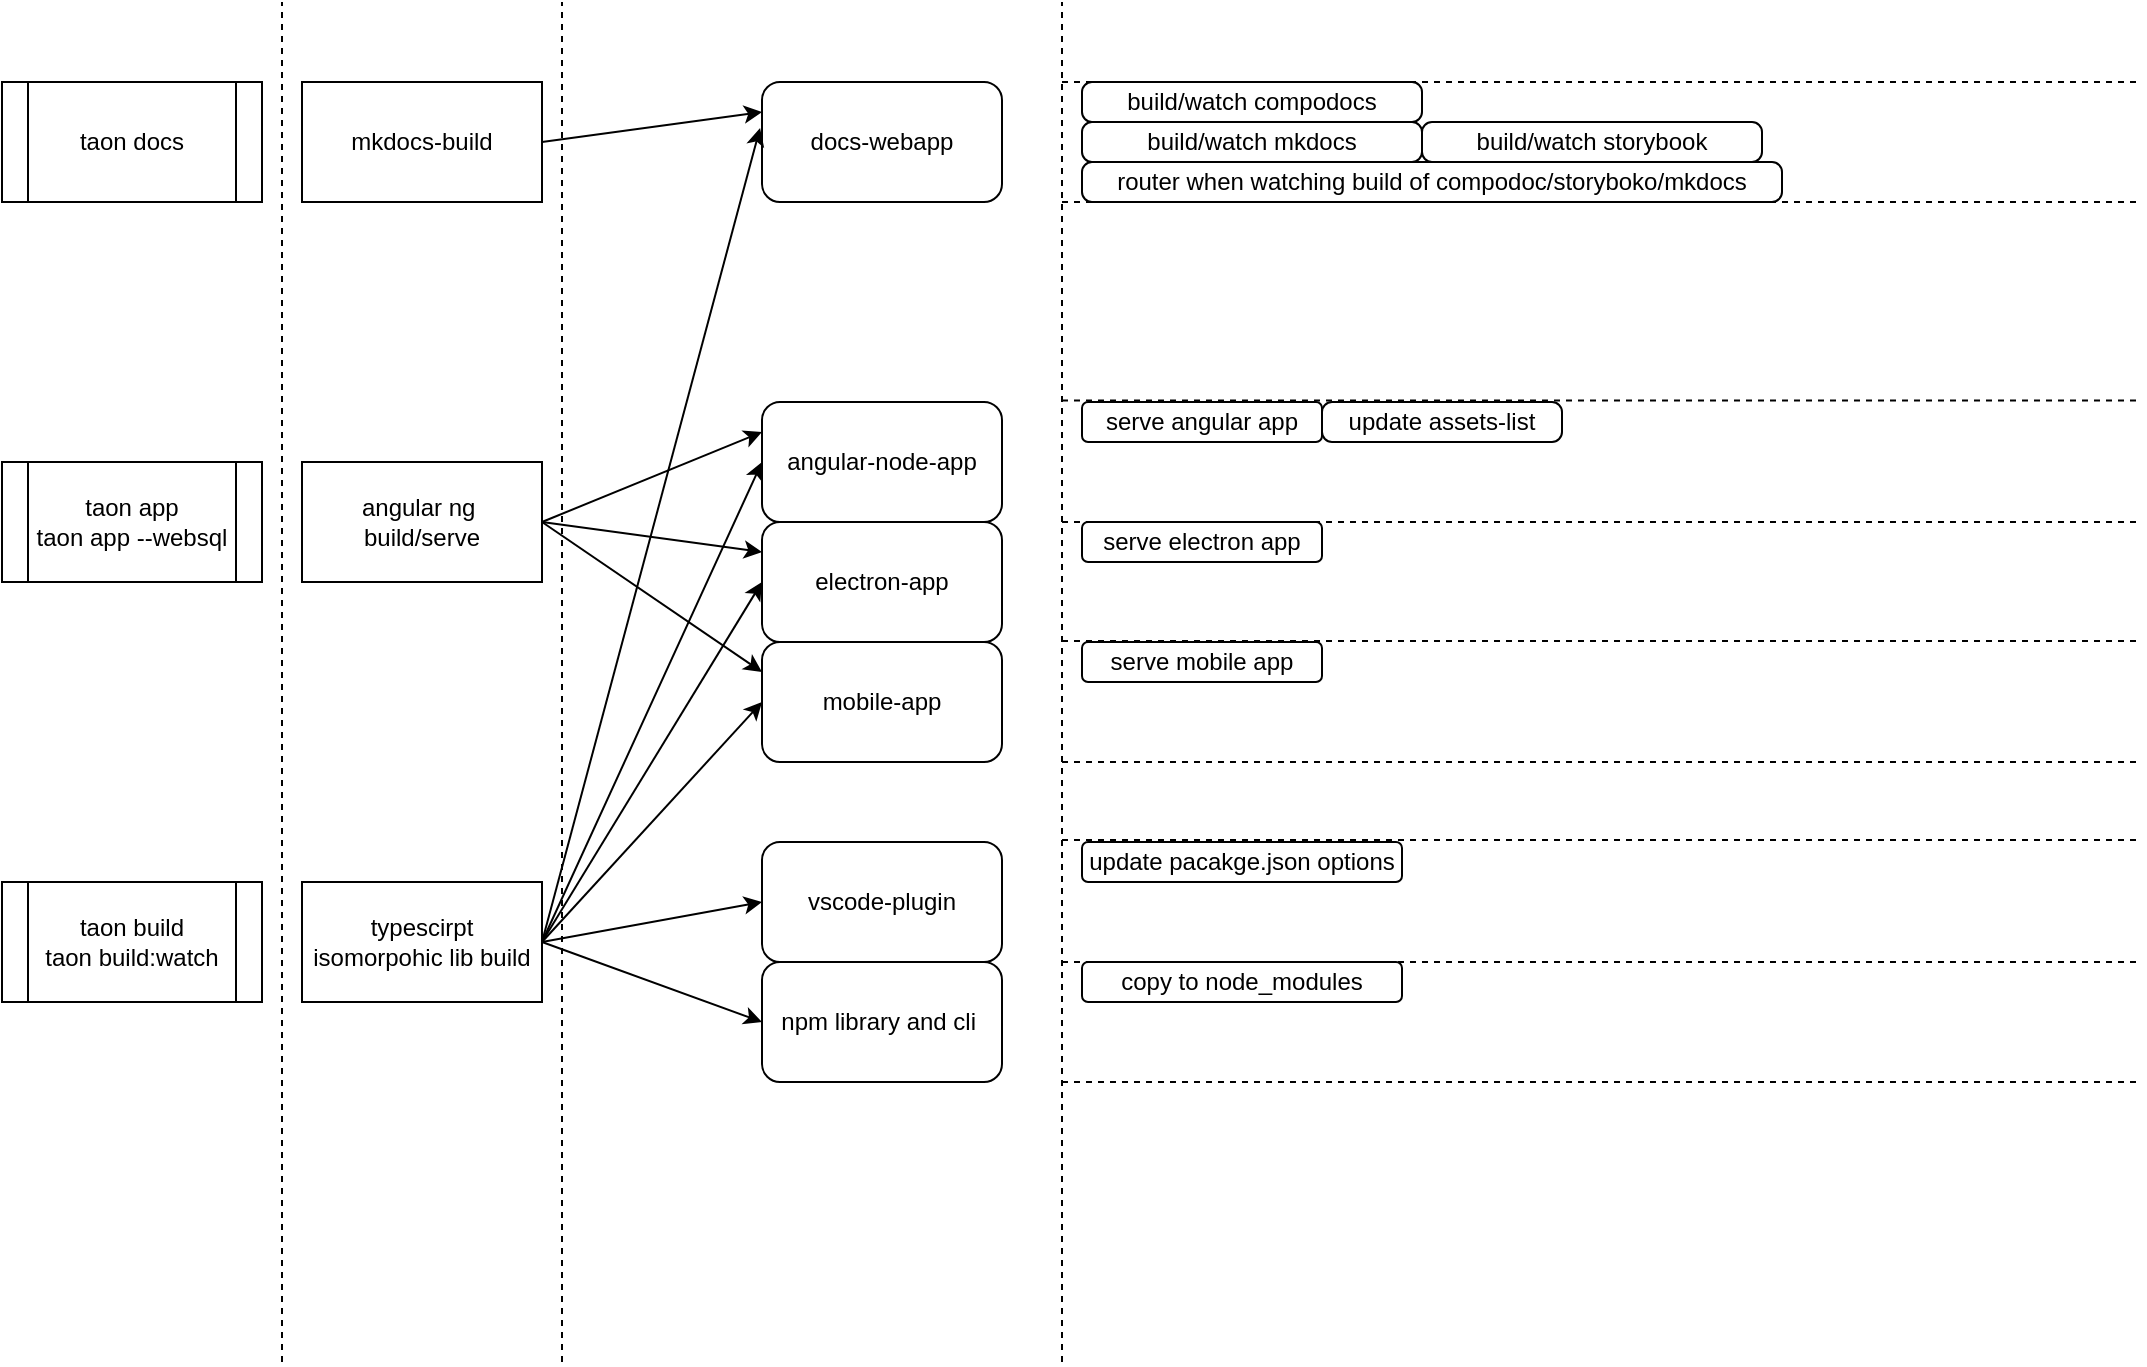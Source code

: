 <mxfile>
    <diagram id="bA4BfDWra2dFnBnKuK2z" name="Page-1">
        <mxGraphModel dx="1529" dy="696" grid="1" gridSize="10" guides="1" tooltips="1" connect="1" arrows="1" fold="1" page="1" pageScale="1" pageWidth="1100" pageHeight="1700" math="0" shadow="0">
            <root>
                <mxCell id="0"/>
                <mxCell id="1" parent="0"/>
                <mxCell id="2" value="typescirpt isomorpohic lib build" style="rounded=0;whiteSpace=wrap;html=1;" parent="1" vertex="1">
                    <mxGeometry x="160" y="460" width="120" height="60" as="geometry"/>
                </mxCell>
                <mxCell id="3" value="angular ng&amp;nbsp;&lt;div&gt;build/serve&lt;/div&gt;" style="rounded=0;whiteSpace=wrap;html=1;" parent="1" vertex="1">
                    <mxGeometry x="160" y="250" width="120" height="60" as="geometry"/>
                </mxCell>
                <mxCell id="4" value="taon app&lt;br&gt;taon app --websql" style="shape=process;whiteSpace=wrap;html=1;backgroundOutline=1;" parent="1" vertex="1">
                    <mxGeometry x="10" y="250" width="130" height="60" as="geometry"/>
                </mxCell>
                <mxCell id="5" value="taon build&lt;br&gt;taon build:watch" style="shape=process;whiteSpace=wrap;html=1;backgroundOutline=1;" parent="1" vertex="1">
                    <mxGeometry x="10" y="460" width="130" height="60" as="geometry"/>
                </mxCell>
                <mxCell id="7" value="vscode-plugin" style="rounded=1;whiteSpace=wrap;html=1;" parent="1" vertex="1">
                    <mxGeometry x="390" y="440" width="120" height="60" as="geometry"/>
                </mxCell>
                <mxCell id="8" value="&lt;span style=&quot;color: rgb(0, 0, 0);&quot;&gt;npm library and cli&amp;nbsp;&lt;/span&gt;" style="rounded=1;whiteSpace=wrap;html=1;" parent="1" vertex="1">
                    <mxGeometry x="390" y="500" width="120" height="60" as="geometry"/>
                </mxCell>
                <mxCell id="9" value="electron&lt;span style=&quot;background-color: transparent;&quot;&gt;-app&lt;/span&gt;" style="rounded=1;whiteSpace=wrap;html=1;" parent="1" vertex="1">
                    <mxGeometry x="390" y="280" width="120" height="60" as="geometry"/>
                </mxCell>
                <mxCell id="10" value="taon docs" style="shape=process;whiteSpace=wrap;html=1;backgroundOutline=1;" parent="1" vertex="1">
                    <mxGeometry x="10" y="60" width="130" height="60" as="geometry"/>
                </mxCell>
                <mxCell id="11" value="docs-webapp" style="rounded=1;whiteSpace=wrap;html=1;" parent="1" vertex="1">
                    <mxGeometry x="390" y="60" width="120" height="60" as="geometry"/>
                </mxCell>
                <mxCell id="12" value="mobile-app" style="rounded=1;whiteSpace=wrap;html=1;" parent="1" vertex="1">
                    <mxGeometry x="390" y="340" width="120" height="60" as="geometry"/>
                </mxCell>
                <mxCell id="13" value="angular-node-app" style="rounded=1;whiteSpace=wrap;html=1;" parent="1" vertex="1">
                    <mxGeometry x="390" y="220" width="120" height="60" as="geometry"/>
                </mxCell>
                <mxCell id="15" value="mkdocs-build" style="rounded=0;whiteSpace=wrap;html=1;" parent="1" vertex="1">
                    <mxGeometry x="160" y="60" width="120" height="60" as="geometry"/>
                </mxCell>
                <mxCell id="17" value="build/watch compodocs" style="rounded=1;whiteSpace=wrap;html=1;arcSize=25;" parent="1" vertex="1">
                    <mxGeometry x="550" y="60" width="170" height="20" as="geometry"/>
                </mxCell>
                <mxCell id="18" value="update pacakge.json options" style="rounded=1;whiteSpace=wrap;html=1;" parent="1" vertex="1">
                    <mxGeometry x="550" y="440" width="160" height="20" as="geometry"/>
                </mxCell>
                <mxCell id="19" value="serve angular&amp;nbsp;&lt;span style=&quot;background-color: transparent;&quot;&gt;app&lt;/span&gt;" style="rounded=1;whiteSpace=wrap;html=1;" parent="1" vertex="1">
                    <mxGeometry x="550" y="220" width="120" height="20" as="geometry"/>
                </mxCell>
                <mxCell id="20" value="serve mobile app" style="rounded=1;whiteSpace=wrap;html=1;" parent="1" vertex="1">
                    <mxGeometry x="550" y="340" width="120" height="20" as="geometry"/>
                </mxCell>
                <mxCell id="21" value="serve electron app" style="rounded=1;whiteSpace=wrap;html=1;" parent="1" vertex="1">
                    <mxGeometry x="550" y="280" width="120" height="20" as="geometry"/>
                </mxCell>
                <mxCell id="22" value="copy to node_modules" style="rounded=1;whiteSpace=wrap;html=1;" parent="1" vertex="1">
                    <mxGeometry x="550" y="500" width="160" height="20" as="geometry"/>
                </mxCell>
                <mxCell id="31" value="" style="endArrow=none;dashed=1;html=1;" parent="1" edge="1">
                    <mxGeometry width="50" height="50" relative="1" as="geometry">
                        <mxPoint x="150" y="700" as="sourcePoint"/>
                        <mxPoint x="150" y="20" as="targetPoint"/>
                    </mxGeometry>
                </mxCell>
                <mxCell id="32" value="" style="endArrow=none;dashed=1;html=1;" parent="1" edge="1">
                    <mxGeometry width="50" height="50" relative="1" as="geometry">
                        <mxPoint x="290" y="700" as="sourcePoint"/>
                        <mxPoint x="290" y="20" as="targetPoint"/>
                    </mxGeometry>
                </mxCell>
                <mxCell id="33" value="" style="endArrow=none;dashed=1;html=1;" edge="1" parent="1">
                    <mxGeometry width="50" height="50" relative="1" as="geometry">
                        <mxPoint x="540" y="700" as="sourcePoint"/>
                        <mxPoint x="540" y="20" as="targetPoint"/>
                    </mxGeometry>
                </mxCell>
                <mxCell id="34" value="" style="endArrow=classic;html=1;entryX=0;entryY=0.5;entryDx=0;entryDy=0;" edge="1" parent="1" target="12">
                    <mxGeometry width="50" height="50" relative="1" as="geometry">
                        <mxPoint x="280" y="490" as="sourcePoint"/>
                        <mxPoint x="330" y="440" as="targetPoint"/>
                    </mxGeometry>
                </mxCell>
                <mxCell id="35" value="" style="endArrow=classic;html=1;exitX=1;exitY=0.5;exitDx=0;exitDy=0;entryX=0;entryY=0.5;entryDx=0;entryDy=0;" edge="1" parent="1" source="2" target="9">
                    <mxGeometry width="50" height="50" relative="1" as="geometry">
                        <mxPoint x="540" y="350" as="sourcePoint"/>
                        <mxPoint x="590" y="300" as="targetPoint"/>
                    </mxGeometry>
                </mxCell>
                <mxCell id="36" value="" style="endArrow=classic;html=1;entryX=0;entryY=0.5;entryDx=0;entryDy=0;" edge="1" parent="1" target="13">
                    <mxGeometry width="50" height="50" relative="1" as="geometry">
                        <mxPoint x="280" y="490" as="sourcePoint"/>
                        <mxPoint x="400" y="320" as="targetPoint"/>
                    </mxGeometry>
                </mxCell>
                <mxCell id="37" value="" style="endArrow=classic;html=1;exitX=1;exitY=0.5;exitDx=0;exitDy=0;entryX=0;entryY=0.5;entryDx=0;entryDy=0;" edge="1" parent="1" source="2" target="7">
                    <mxGeometry width="50" height="50" relative="1" as="geometry">
                        <mxPoint x="300" y="510" as="sourcePoint"/>
                        <mxPoint x="410" y="330" as="targetPoint"/>
                    </mxGeometry>
                </mxCell>
                <mxCell id="38" value="" style="endArrow=classic;html=1;entryX=0;entryY=0.5;entryDx=0;entryDy=0;" edge="1" parent="1" target="8">
                    <mxGeometry width="50" height="50" relative="1" as="geometry">
                        <mxPoint x="280" y="490" as="sourcePoint"/>
                        <mxPoint x="400" y="480" as="targetPoint"/>
                    </mxGeometry>
                </mxCell>
                <mxCell id="39" value="" style="endArrow=classic;html=1;entryX=-0.008;entryY=0.383;entryDx=0;entryDy=0;entryPerimeter=0;exitX=1;exitY=0.5;exitDx=0;exitDy=0;" edge="1" parent="1" source="2" target="11">
                    <mxGeometry width="50" height="50" relative="1" as="geometry">
                        <mxPoint x="290" y="500" as="sourcePoint"/>
                        <mxPoint x="400" y="260" as="targetPoint"/>
                    </mxGeometry>
                </mxCell>
                <mxCell id="40" value="" style="endArrow=classic;html=1;entryX=0;entryY=0.25;entryDx=0;entryDy=0;exitX=1;exitY=0.5;exitDx=0;exitDy=0;" edge="1" parent="1" source="3" target="13">
                    <mxGeometry width="50" height="50" relative="1" as="geometry">
                        <mxPoint x="300" y="510" as="sourcePoint"/>
                        <mxPoint x="410" y="270" as="targetPoint"/>
                    </mxGeometry>
                </mxCell>
                <mxCell id="41" value="" style="endArrow=classic;html=1;entryX=0;entryY=0.25;entryDx=0;entryDy=0;exitX=1;exitY=0.5;exitDx=0;exitDy=0;" edge="1" parent="1" source="3" target="9">
                    <mxGeometry width="50" height="50" relative="1" as="geometry">
                        <mxPoint x="290" y="290" as="sourcePoint"/>
                        <mxPoint x="400" y="245" as="targetPoint"/>
                    </mxGeometry>
                </mxCell>
                <mxCell id="42" value="" style="endArrow=classic;html=1;entryX=0;entryY=0.25;entryDx=0;entryDy=0;exitX=1;exitY=0.5;exitDx=0;exitDy=0;" edge="1" parent="1" source="3" target="12">
                    <mxGeometry width="50" height="50" relative="1" as="geometry">
                        <mxPoint x="300" y="300" as="sourcePoint"/>
                        <mxPoint x="410" y="255" as="targetPoint"/>
                    </mxGeometry>
                </mxCell>
                <mxCell id="43" value="" style="endArrow=classic;html=1;entryX=0;entryY=0.25;entryDx=0;entryDy=0;exitX=1;exitY=0.5;exitDx=0;exitDy=0;" edge="1" parent="1" source="15" target="11">
                    <mxGeometry width="50" height="50" relative="1" as="geometry">
                        <mxPoint x="310" y="310" as="sourcePoint"/>
                        <mxPoint x="420" y="265" as="targetPoint"/>
                    </mxGeometry>
                </mxCell>
                <mxCell id="45" value="update assets-list" style="rounded=1;whiteSpace=wrap;html=1;arcSize=25;" vertex="1" parent="1">
                    <mxGeometry x="670" y="220" width="120" height="20" as="geometry"/>
                </mxCell>
                <mxCell id="47" value="build/watch mkdocs" style="rounded=1;whiteSpace=wrap;html=1;arcSize=25;" vertex="1" parent="1">
                    <mxGeometry x="550" y="80" width="170" height="20" as="geometry"/>
                </mxCell>
                <mxCell id="48" value="router when watching build of compodoc/storyboko/mkdocs" style="rounded=1;whiteSpace=wrap;html=1;arcSize=25;" vertex="1" parent="1">
                    <mxGeometry x="550" y="100" width="350" height="20" as="geometry"/>
                </mxCell>
                <mxCell id="54" value="" style="endArrow=none;dashed=1;html=1;" edge="1" parent="1">
                    <mxGeometry width="50" height="50" relative="1" as="geometry">
                        <mxPoint x="540" y="500" as="sourcePoint"/>
                        <mxPoint x="1080" y="500" as="targetPoint"/>
                    </mxGeometry>
                </mxCell>
                <mxCell id="55" value="" style="endArrow=none;dashed=1;html=1;" edge="1" parent="1">
                    <mxGeometry width="50" height="50" relative="1" as="geometry">
                        <mxPoint x="540" y="439.05" as="sourcePoint"/>
                        <mxPoint x="1080" y="439.05" as="targetPoint"/>
                    </mxGeometry>
                </mxCell>
                <mxCell id="56" value="" style="endArrow=none;dashed=1;html=1;" edge="1" parent="1">
                    <mxGeometry width="50" height="50" relative="1" as="geometry">
                        <mxPoint x="540" y="339.44" as="sourcePoint"/>
                        <mxPoint x="1080" y="339.44" as="targetPoint"/>
                    </mxGeometry>
                </mxCell>
                <mxCell id="57" value="" style="endArrow=none;dashed=1;html=1;" edge="1" parent="1">
                    <mxGeometry width="50" height="50" relative="1" as="geometry">
                        <mxPoint x="540" y="400" as="sourcePoint"/>
                        <mxPoint x="1080" y="400" as="targetPoint"/>
                    </mxGeometry>
                </mxCell>
                <mxCell id="58" value="" style="endArrow=none;dashed=1;html=1;" edge="1" parent="1">
                    <mxGeometry width="50" height="50" relative="1" as="geometry">
                        <mxPoint x="540" y="280" as="sourcePoint"/>
                        <mxPoint x="1080" y="280" as="targetPoint"/>
                    </mxGeometry>
                </mxCell>
                <mxCell id="59" value="" style="endArrow=none;dashed=1;html=1;" edge="1" parent="1">
                    <mxGeometry width="50" height="50" relative="1" as="geometry">
                        <mxPoint x="540" y="219.2" as="sourcePoint"/>
                        <mxPoint x="1080" y="219.2" as="targetPoint"/>
                    </mxGeometry>
                </mxCell>
                <mxCell id="60" value="" style="endArrow=none;dashed=1;html=1;" edge="1" parent="1">
                    <mxGeometry width="50" height="50" relative="1" as="geometry">
                        <mxPoint x="540" y="560" as="sourcePoint"/>
                        <mxPoint x="1080" y="560" as="targetPoint"/>
                    </mxGeometry>
                </mxCell>
                <mxCell id="61" value="" style="endArrow=none;dashed=1;html=1;" edge="1" parent="1">
                    <mxGeometry width="50" height="50" relative="1" as="geometry">
                        <mxPoint x="540" y="60.0" as="sourcePoint"/>
                        <mxPoint x="1080" y="60.0" as="targetPoint"/>
                    </mxGeometry>
                </mxCell>
                <mxCell id="46" value="build/watch storybook" style="rounded=1;whiteSpace=wrap;html=1;arcSize=25;" vertex="1" parent="1">
                    <mxGeometry x="720" y="80" width="170" height="20" as="geometry"/>
                </mxCell>
                <mxCell id="64" value="" style="endArrow=none;dashed=1;html=1;" edge="1" parent="1">
                    <mxGeometry width="50" height="50" relative="1" as="geometry">
                        <mxPoint x="540" y="120.0" as="sourcePoint"/>
                        <mxPoint x="1080" y="120.0" as="targetPoint"/>
                    </mxGeometry>
                </mxCell>
            </root>
        </mxGraphModel>
    </diagram>
</mxfile>
